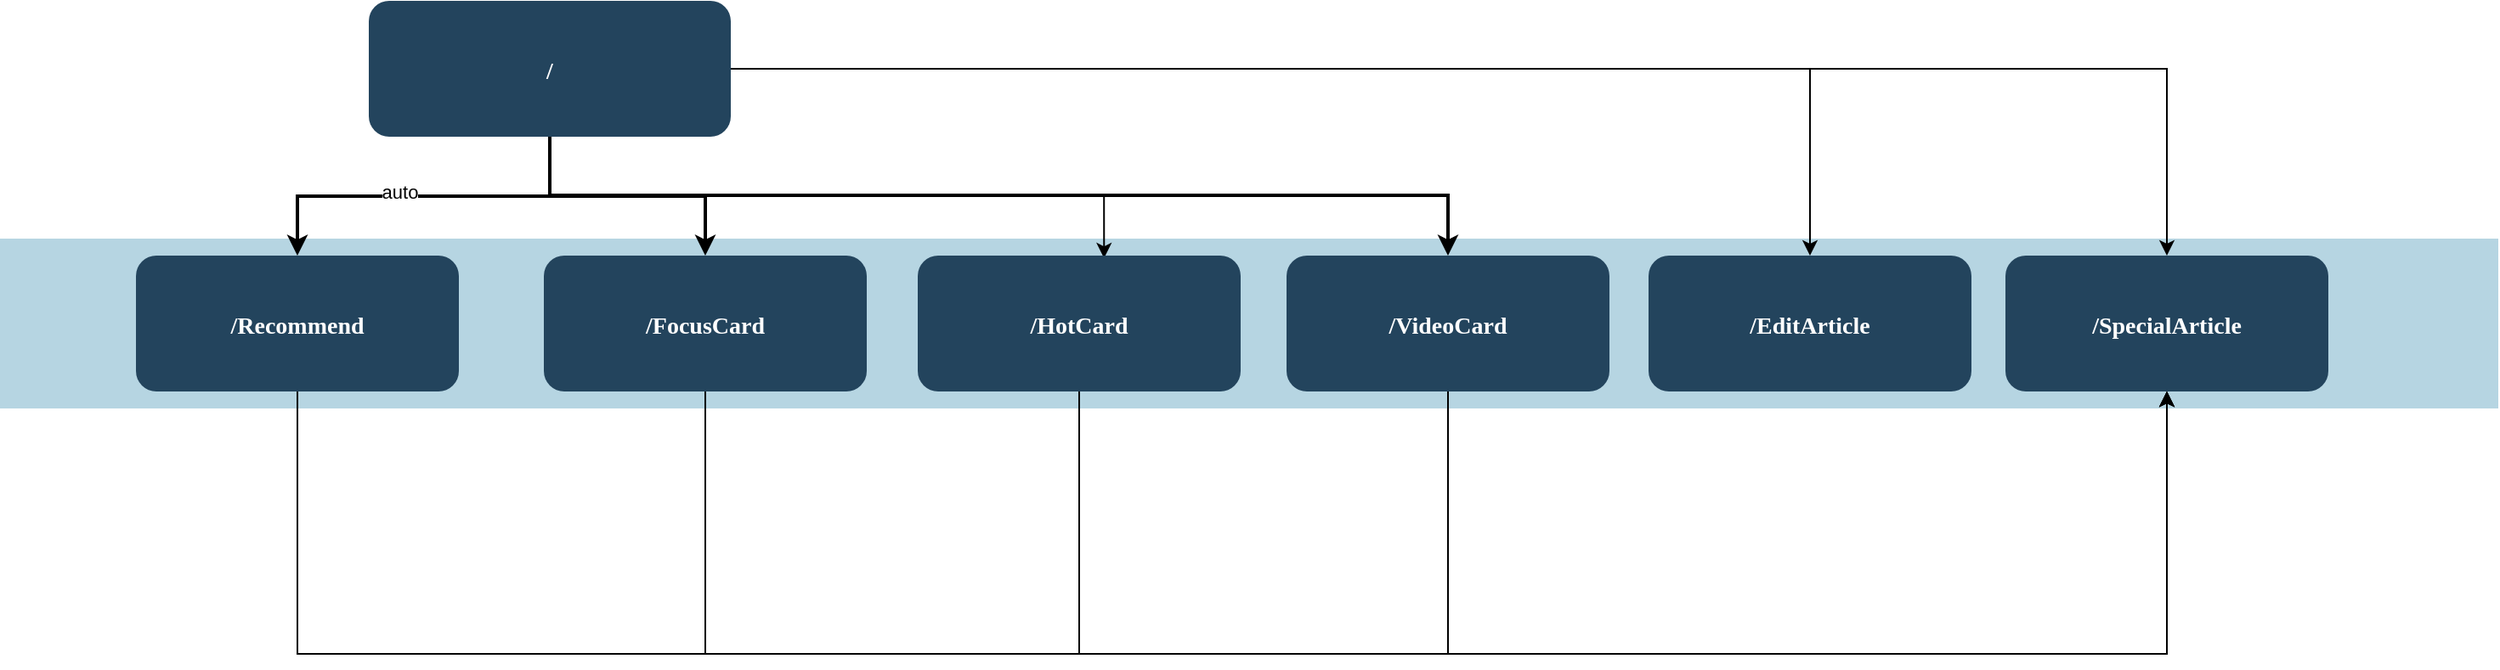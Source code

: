 <mxfile version="16.2.2" type="github">
  <diagram name="Page-1" id="2c0d36ab-eaac-3732-788b-9136903baeff">
    <mxGraphModel dx="1372" dy="654" grid="1" gridSize="10" guides="1" tooltips="1" connect="1" arrows="1" fold="1" page="1" pageScale="1.5" pageWidth="1169" pageHeight="827" background="none" math="0" shadow="0">
      <root>
        <mxCell id="0" />
        <mxCell id="1" parent="0" />
        <mxCell id="122" value="" style="fillColor=#10739E;strokeColor=none;opacity=30;" parent="1" vertex="1">
          <mxGeometry x="10" y="325.5" width="1470" height="100.0" as="geometry" />
        </mxCell>
        <mxCell id="LL3NsqiaWPneUn9S27z0-124" style="edgeStyle=orthogonalEdgeStyle;rounded=0;orthogonalLoop=1;jettySize=auto;html=1;exitX=0.5;exitY=1;exitDx=0;exitDy=0;entryX=0.577;entryY=0.019;entryDx=0;entryDy=0;entryPerimeter=0;" edge="1" parent="1" source="2" target="10">
          <mxGeometry relative="1" as="geometry" />
        </mxCell>
        <mxCell id="LL3NsqiaWPneUn9S27z0-127" style="edgeStyle=orthogonalEdgeStyle;rounded=0;orthogonalLoop=1;jettySize=auto;html=1;exitX=1;exitY=0.5;exitDx=0;exitDy=0;" edge="1" parent="1" source="2" target="LL3NsqiaWPneUn9S27z0-125">
          <mxGeometry relative="1" as="geometry" />
        </mxCell>
        <mxCell id="LL3NsqiaWPneUn9S27z0-128" style="edgeStyle=orthogonalEdgeStyle;rounded=0;orthogonalLoop=1;jettySize=auto;html=1;exitX=1;exitY=0.5;exitDx=0;exitDy=0;entryX=0.5;entryY=0;entryDx=0;entryDy=0;" edge="1" parent="1" source="2" target="LL3NsqiaWPneUn9S27z0-126">
          <mxGeometry relative="1" as="geometry" />
        </mxCell>
        <mxCell id="2" value="/" style="rounded=1;fillColor=#23445D;gradientColor=none;strokeColor=none;fontColor=#FFFFFF;fontStyle=1;fontFamily=Tahoma;fontSize=14" parent="1" vertex="1">
          <mxGeometry x="227" y="185.5" width="213" height="80" as="geometry" />
        </mxCell>
        <mxCell id="LL3NsqiaWPneUn9S27z0-134" style="edgeStyle=orthogonalEdgeStyle;rounded=0;orthogonalLoop=1;jettySize=auto;html=1;exitX=0.5;exitY=1;exitDx=0;exitDy=0;entryX=0.5;entryY=1;entryDx=0;entryDy=0;" edge="1" parent="1" source="4" target="LL3NsqiaWPneUn9S27z0-126">
          <mxGeometry relative="1" as="geometry">
            <mxPoint x="1290" y="980" as="targetPoint" />
            <Array as="points">
              <mxPoint x="862" y="570" />
              <mxPoint x="1285" y="570" />
            </Array>
          </mxGeometry>
        </mxCell>
        <mxCell id="4" value="/VideoCard" style="rounded=1;fillColor=#23445D;gradientColor=none;strokeColor=none;fontColor=#FFFFFF;fontStyle=1;fontFamily=Tahoma;fontSize=14" parent="1" vertex="1">
          <mxGeometry x="767.0" y="335.5" width="190" height="80" as="geometry" />
        </mxCell>
        <mxCell id="9" value="" style="edgeStyle=elbowEdgeStyle;elbow=vertical;strokeWidth=2;rounded=0" parent="1" source="2" target="4" edge="1">
          <mxGeometry x="337" y="215.5" width="100" height="100" as="geometry">
            <mxPoint x="337" y="315.5" as="sourcePoint" />
            <mxPoint x="437" y="215.5" as="targetPoint" />
            <Array as="points">
              <mxPoint x="700" y="300" />
              <mxPoint x="840" y="250" />
              <mxPoint x="862" y="226" />
              <mxPoint x="1040" y="300" />
            </Array>
          </mxGeometry>
        </mxCell>
        <mxCell id="LL3NsqiaWPneUn9S27z0-132" style="edgeStyle=orthogonalEdgeStyle;rounded=0;orthogonalLoop=1;jettySize=auto;html=1;exitX=0.5;exitY=1;exitDx=0;exitDy=0;entryX=0.5;entryY=1;entryDx=0;entryDy=0;" edge="1" parent="1" source="10" target="LL3NsqiaWPneUn9S27z0-126">
          <mxGeometry relative="1" as="geometry">
            <mxPoint x="1280" y="1041.231" as="targetPoint" />
            <Array as="points">
              <mxPoint x="645" y="570" />
              <mxPoint x="1285" y="570" />
            </Array>
          </mxGeometry>
        </mxCell>
        <mxCell id="10" value="/HotCard" style="rounded=1;fillColor=#23445D;gradientColor=none;strokeColor=none;fontColor=#FFFFFF;fontStyle=1;fontFamily=Tahoma;fontSize=14" parent="1" vertex="1">
          <mxGeometry x="550" y="335.5" width="190" height="80" as="geometry" />
        </mxCell>
        <mxCell id="LL3NsqiaWPneUn9S27z0-131" style="edgeStyle=orthogonalEdgeStyle;rounded=0;orthogonalLoop=1;jettySize=auto;html=1;exitX=0.5;exitY=1;exitDx=0;exitDy=0;" edge="1" parent="1" source="12" target="LL3NsqiaWPneUn9S27z0-126">
          <mxGeometry relative="1" as="geometry">
            <mxPoint x="1280" y="630" as="targetPoint" />
            <Array as="points">
              <mxPoint x="425" y="570" />
              <mxPoint x="1285" y="570" />
            </Array>
          </mxGeometry>
        </mxCell>
        <mxCell id="12" value="/FocusCard" style="rounded=1;fillColor=#23445D;gradientColor=none;strokeColor=none;fontColor=#FFFFFF;fontStyle=1;fontFamily=Tahoma;fontSize=14" parent="1" vertex="1">
          <mxGeometry x="330.0" y="335.5" width="190" height="80" as="geometry" />
        </mxCell>
        <mxCell id="LL3NsqiaWPneUn9S27z0-129" style="edgeStyle=orthogonalEdgeStyle;rounded=0;orthogonalLoop=1;jettySize=auto;html=1;exitX=0.5;exitY=1;exitDx=0;exitDy=0;entryX=0.5;entryY=1;entryDx=0;entryDy=0;" edge="1" parent="1" source="13" target="LL3NsqiaWPneUn9S27z0-126">
          <mxGeometry relative="1" as="geometry">
            <mxPoint x="1330" y="870" as="targetPoint" />
            <Array as="points">
              <mxPoint x="185" y="570" />
              <mxPoint x="1285" y="570" />
            </Array>
          </mxGeometry>
        </mxCell>
        <mxCell id="13" value="/Recommend" style="rounded=1;fillColor=#23445D;gradientColor=none;strokeColor=none;fontColor=#FFFFFF;fontStyle=1;fontFamily=Tahoma;fontSize=14" parent="1" vertex="1">
          <mxGeometry x="90" y="335.5" width="190" height="80" as="geometry" />
        </mxCell>
        <mxCell id="59" value="" style="edgeStyle=elbowEdgeStyle;elbow=vertical;strokeWidth=2;rounded=0" parent="1" source="2" target="12" edge="1">
          <mxGeometry x="347" y="225.5" width="100" height="100" as="geometry">
            <mxPoint x="862.0" y="275.5" as="sourcePoint" />
            <mxPoint x="1467.0" y="345.5" as="targetPoint" />
          </mxGeometry>
        </mxCell>
        <mxCell id="61" value="" style="edgeStyle=elbowEdgeStyle;elbow=vertical;strokeWidth=2;rounded=0" parent="1" source="2" target="13" edge="1">
          <mxGeometry x="-23" y="135.5" width="100" height="100" as="geometry">
            <mxPoint x="-23" y="235.5" as="sourcePoint" />
            <mxPoint x="77" y="135.5" as="targetPoint" />
          </mxGeometry>
        </mxCell>
        <mxCell id="LL3NsqiaWPneUn9S27z0-135" value="auto" style="edgeLabel;html=1;align=center;verticalAlign=middle;resizable=0;points=[];" vertex="1" connectable="0" parent="61">
          <mxGeometry relative="1" as="geometry">
            <mxPoint x="-14" y="-3" as="offset" />
          </mxGeometry>
        </mxCell>
        <mxCell id="LL3NsqiaWPneUn9S27z0-125" value="/EditArticle" style="rounded=1;fillColor=#23445D;gradientColor=none;strokeColor=none;fontColor=#FFFFFF;fontStyle=1;fontFamily=Tahoma;fontSize=14" vertex="1" parent="1">
          <mxGeometry x="980.0" y="335.5" width="190" height="80" as="geometry" />
        </mxCell>
        <mxCell id="LL3NsqiaWPneUn9S27z0-126" value="/SpecialArticle" style="rounded=1;fillColor=#23445D;gradientColor=none;strokeColor=none;fontColor=#FFFFFF;fontStyle=1;fontFamily=Tahoma;fontSize=14" vertex="1" parent="1">
          <mxGeometry x="1190.0" y="335.5" width="190" height="80" as="geometry" />
        </mxCell>
      </root>
    </mxGraphModel>
  </diagram>
</mxfile>

